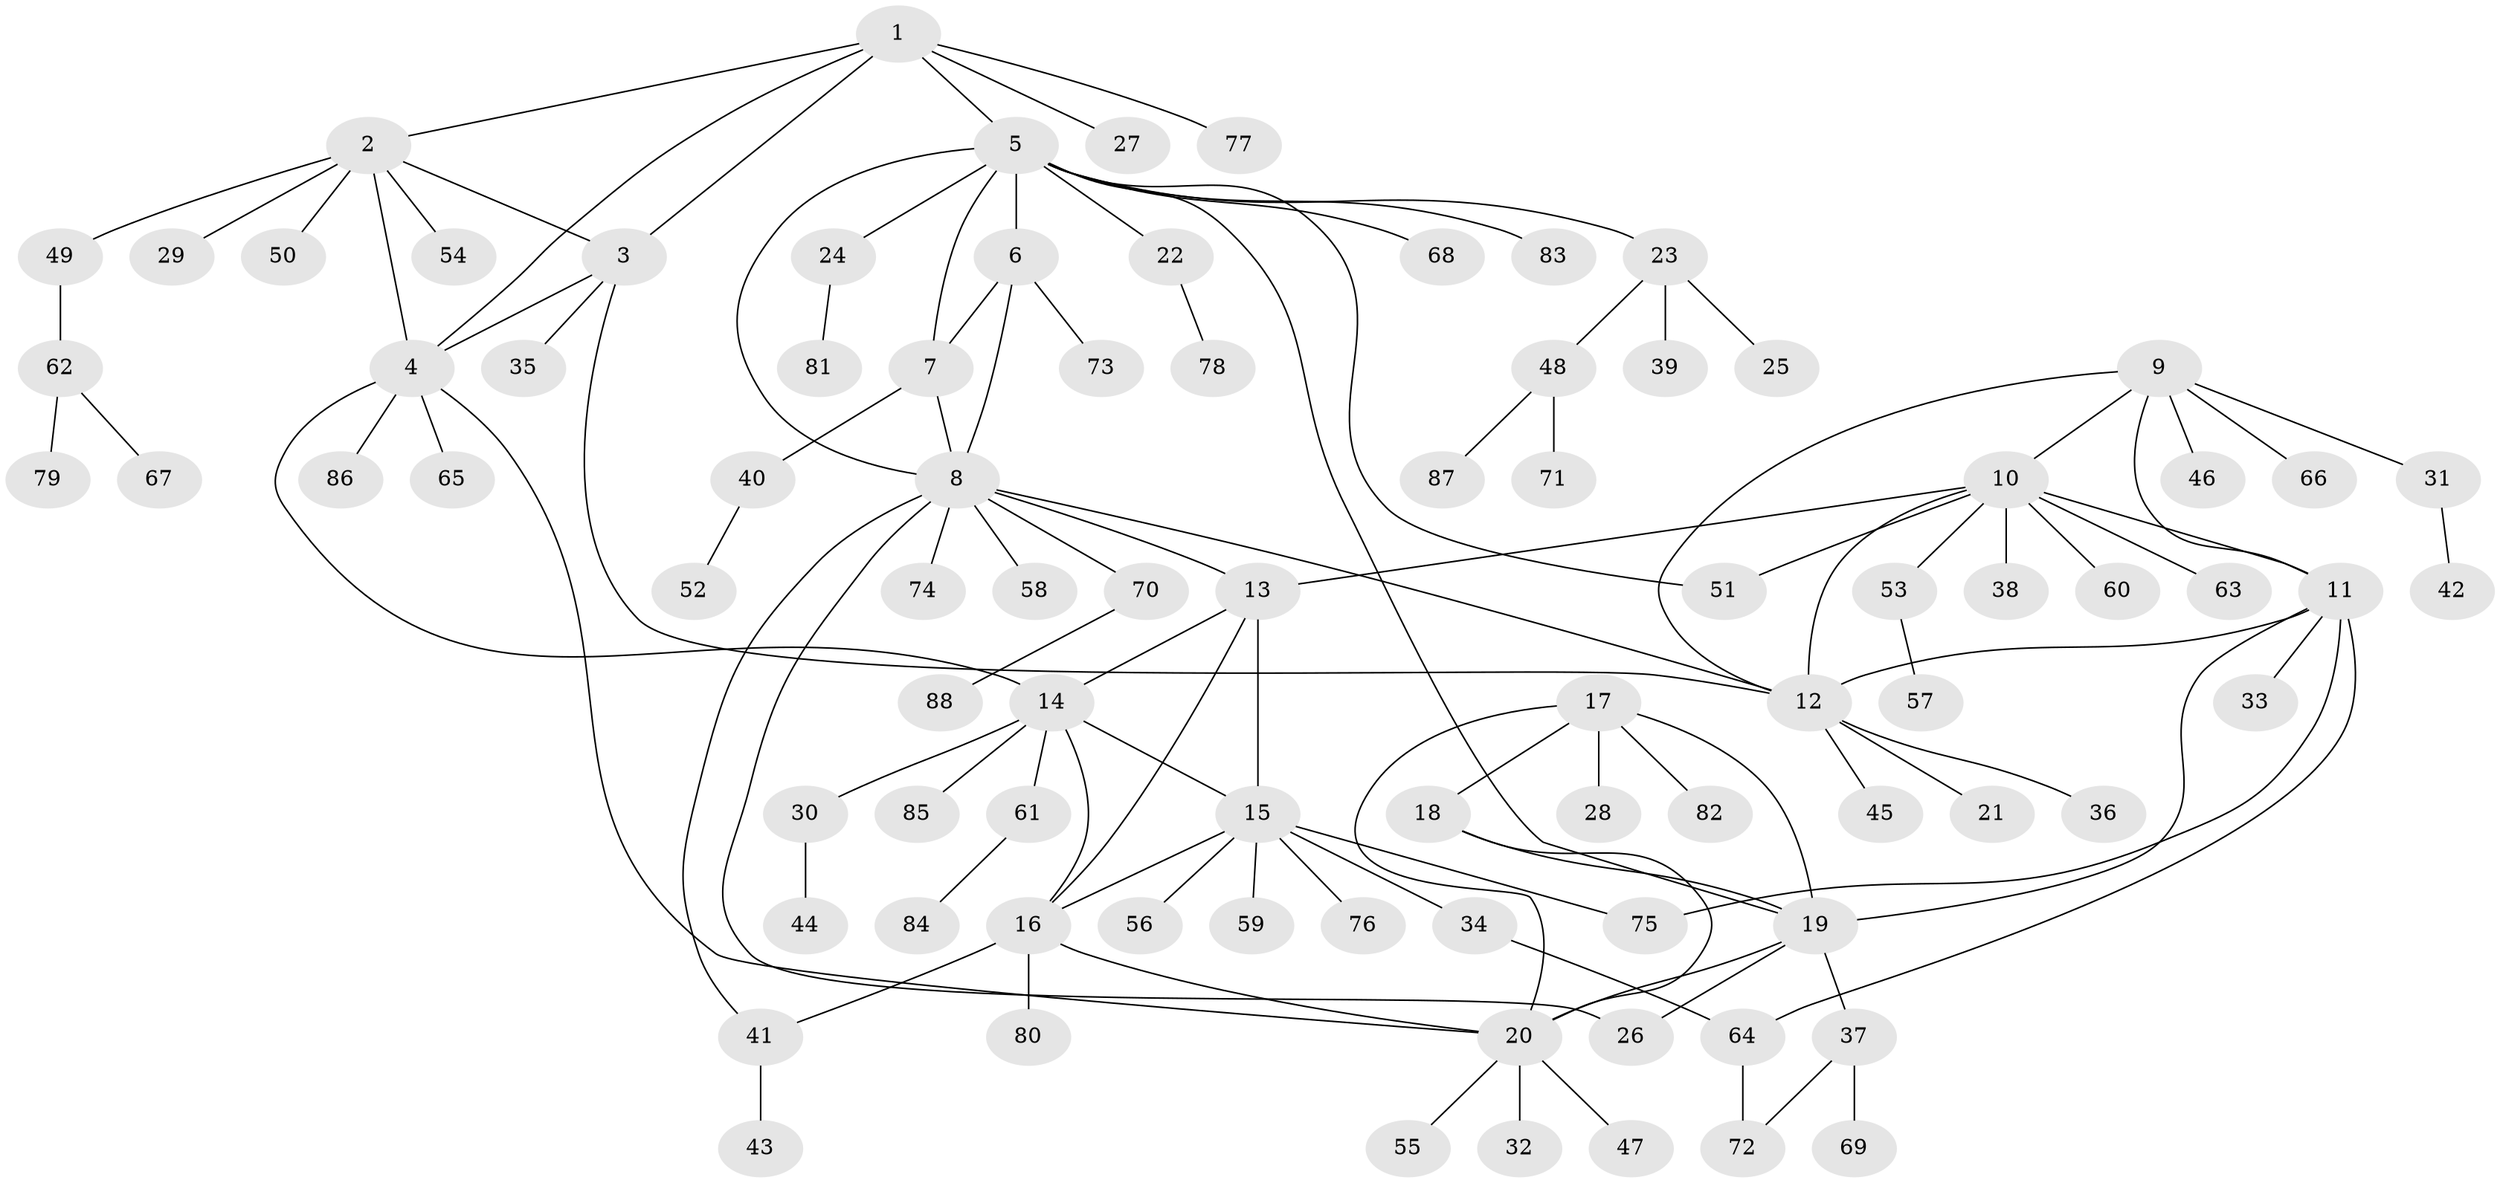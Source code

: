 // coarse degree distribution, {5: 0.019230769230769232, 9: 0.019230769230769232, 3: 0.057692307692307696, 6: 0.019230769230769232, 1: 0.8461538461538461, 27: 0.019230769230769232, 10: 0.019230769230769232}
// Generated by graph-tools (version 1.1) at 2025/57/03/04/25 21:57:26]
// undirected, 88 vertices, 114 edges
graph export_dot {
graph [start="1"]
  node [color=gray90,style=filled];
  1;
  2;
  3;
  4;
  5;
  6;
  7;
  8;
  9;
  10;
  11;
  12;
  13;
  14;
  15;
  16;
  17;
  18;
  19;
  20;
  21;
  22;
  23;
  24;
  25;
  26;
  27;
  28;
  29;
  30;
  31;
  32;
  33;
  34;
  35;
  36;
  37;
  38;
  39;
  40;
  41;
  42;
  43;
  44;
  45;
  46;
  47;
  48;
  49;
  50;
  51;
  52;
  53;
  54;
  55;
  56;
  57;
  58;
  59;
  60;
  61;
  62;
  63;
  64;
  65;
  66;
  67;
  68;
  69;
  70;
  71;
  72;
  73;
  74;
  75;
  76;
  77;
  78;
  79;
  80;
  81;
  82;
  83;
  84;
  85;
  86;
  87;
  88;
  1 -- 2;
  1 -- 3;
  1 -- 4;
  1 -- 5;
  1 -- 27;
  1 -- 77;
  2 -- 3;
  2 -- 4;
  2 -- 29;
  2 -- 49;
  2 -- 50;
  2 -- 54;
  3 -- 4;
  3 -- 12;
  3 -- 35;
  4 -- 14;
  4 -- 20;
  4 -- 65;
  4 -- 86;
  5 -- 6;
  5 -- 7;
  5 -- 8;
  5 -- 19;
  5 -- 22;
  5 -- 23;
  5 -- 24;
  5 -- 51;
  5 -- 68;
  5 -- 83;
  6 -- 7;
  6 -- 8;
  6 -- 73;
  7 -- 8;
  7 -- 40;
  8 -- 12;
  8 -- 13;
  8 -- 26;
  8 -- 41;
  8 -- 58;
  8 -- 70;
  8 -- 74;
  9 -- 10;
  9 -- 11;
  9 -- 12;
  9 -- 31;
  9 -- 46;
  9 -- 66;
  10 -- 11;
  10 -- 12;
  10 -- 13;
  10 -- 38;
  10 -- 51;
  10 -- 53;
  10 -- 60;
  10 -- 63;
  11 -- 12;
  11 -- 19;
  11 -- 33;
  11 -- 64;
  11 -- 75;
  12 -- 21;
  12 -- 36;
  12 -- 45;
  13 -- 14;
  13 -- 15;
  13 -- 16;
  14 -- 15;
  14 -- 16;
  14 -- 30;
  14 -- 61;
  14 -- 85;
  15 -- 16;
  15 -- 34;
  15 -- 56;
  15 -- 59;
  15 -- 75;
  15 -- 76;
  16 -- 20;
  16 -- 41;
  16 -- 80;
  17 -- 18;
  17 -- 19;
  17 -- 20;
  17 -- 28;
  17 -- 82;
  18 -- 19;
  18 -- 20;
  19 -- 20;
  19 -- 26;
  19 -- 37;
  20 -- 32;
  20 -- 47;
  20 -- 55;
  22 -- 78;
  23 -- 25;
  23 -- 39;
  23 -- 48;
  24 -- 81;
  30 -- 44;
  31 -- 42;
  34 -- 64;
  37 -- 69;
  37 -- 72;
  40 -- 52;
  41 -- 43;
  48 -- 71;
  48 -- 87;
  49 -- 62;
  53 -- 57;
  61 -- 84;
  62 -- 67;
  62 -- 79;
  64 -- 72;
  70 -- 88;
}
